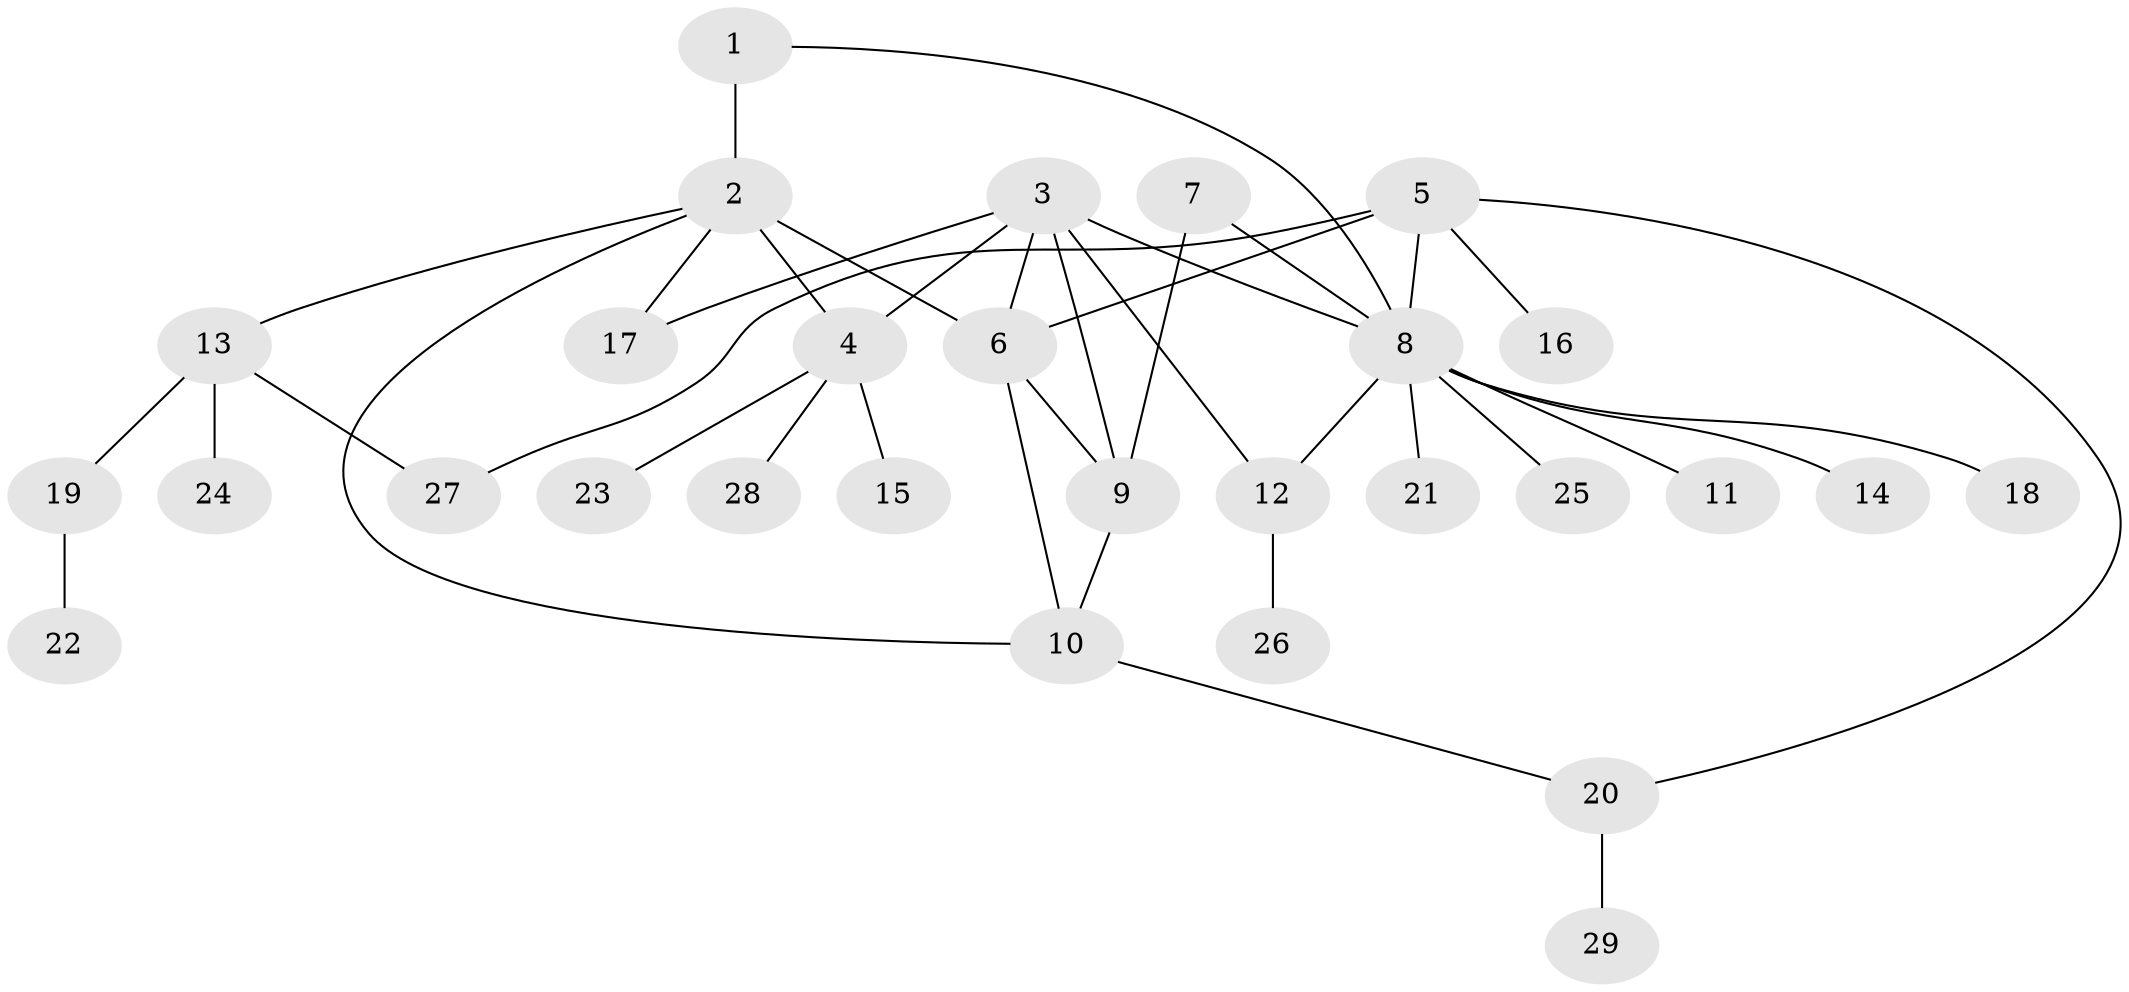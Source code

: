 // original degree distribution, {2: 0.14583333333333334, 9: 0.020833333333333332, 8: 0.020833333333333332, 6: 0.08333333333333333, 12: 0.020833333333333332, 5: 0.041666666666666664, 1: 0.5833333333333334, 3: 0.0625, 4: 0.020833333333333332}
// Generated by graph-tools (version 1.1) at 2025/52/03/04/25 22:52:35]
// undirected, 29 vertices, 39 edges
graph export_dot {
  node [color=gray90,style=filled];
  1;
  2;
  3;
  4;
  5;
  6;
  7;
  8;
  9;
  10;
  11;
  12;
  13;
  14;
  15;
  16;
  17;
  18;
  19;
  20;
  21;
  22;
  23;
  24;
  25;
  26;
  27;
  28;
  29;
  1 -- 2 [weight=3.0];
  1 -- 8 [weight=1.0];
  2 -- 4 [weight=1.0];
  2 -- 6 [weight=1.0];
  2 -- 10 [weight=1.0];
  2 -- 13 [weight=1.0];
  2 -- 17 [weight=1.0];
  3 -- 4 [weight=1.0];
  3 -- 6 [weight=1.0];
  3 -- 8 [weight=1.0];
  3 -- 9 [weight=1.0];
  3 -- 12 [weight=2.0];
  3 -- 17 [weight=1.0];
  4 -- 15 [weight=1.0];
  4 -- 23 [weight=1.0];
  4 -- 28 [weight=1.0];
  5 -- 6 [weight=1.0];
  5 -- 8 [weight=1.0];
  5 -- 16 [weight=1.0];
  5 -- 20 [weight=1.0];
  5 -- 27 [weight=1.0];
  6 -- 9 [weight=1.0];
  6 -- 10 [weight=1.0];
  7 -- 8 [weight=1.0];
  7 -- 9 [weight=3.0];
  8 -- 11 [weight=1.0];
  8 -- 12 [weight=2.0];
  8 -- 14 [weight=1.0];
  8 -- 18 [weight=1.0];
  8 -- 21 [weight=1.0];
  8 -- 25 [weight=1.0];
  9 -- 10 [weight=1.0];
  10 -- 20 [weight=1.0];
  12 -- 26 [weight=1.0];
  13 -- 19 [weight=1.0];
  13 -- 24 [weight=1.0];
  13 -- 27 [weight=1.0];
  19 -- 22 [weight=1.0];
  20 -- 29 [weight=1.0];
}
